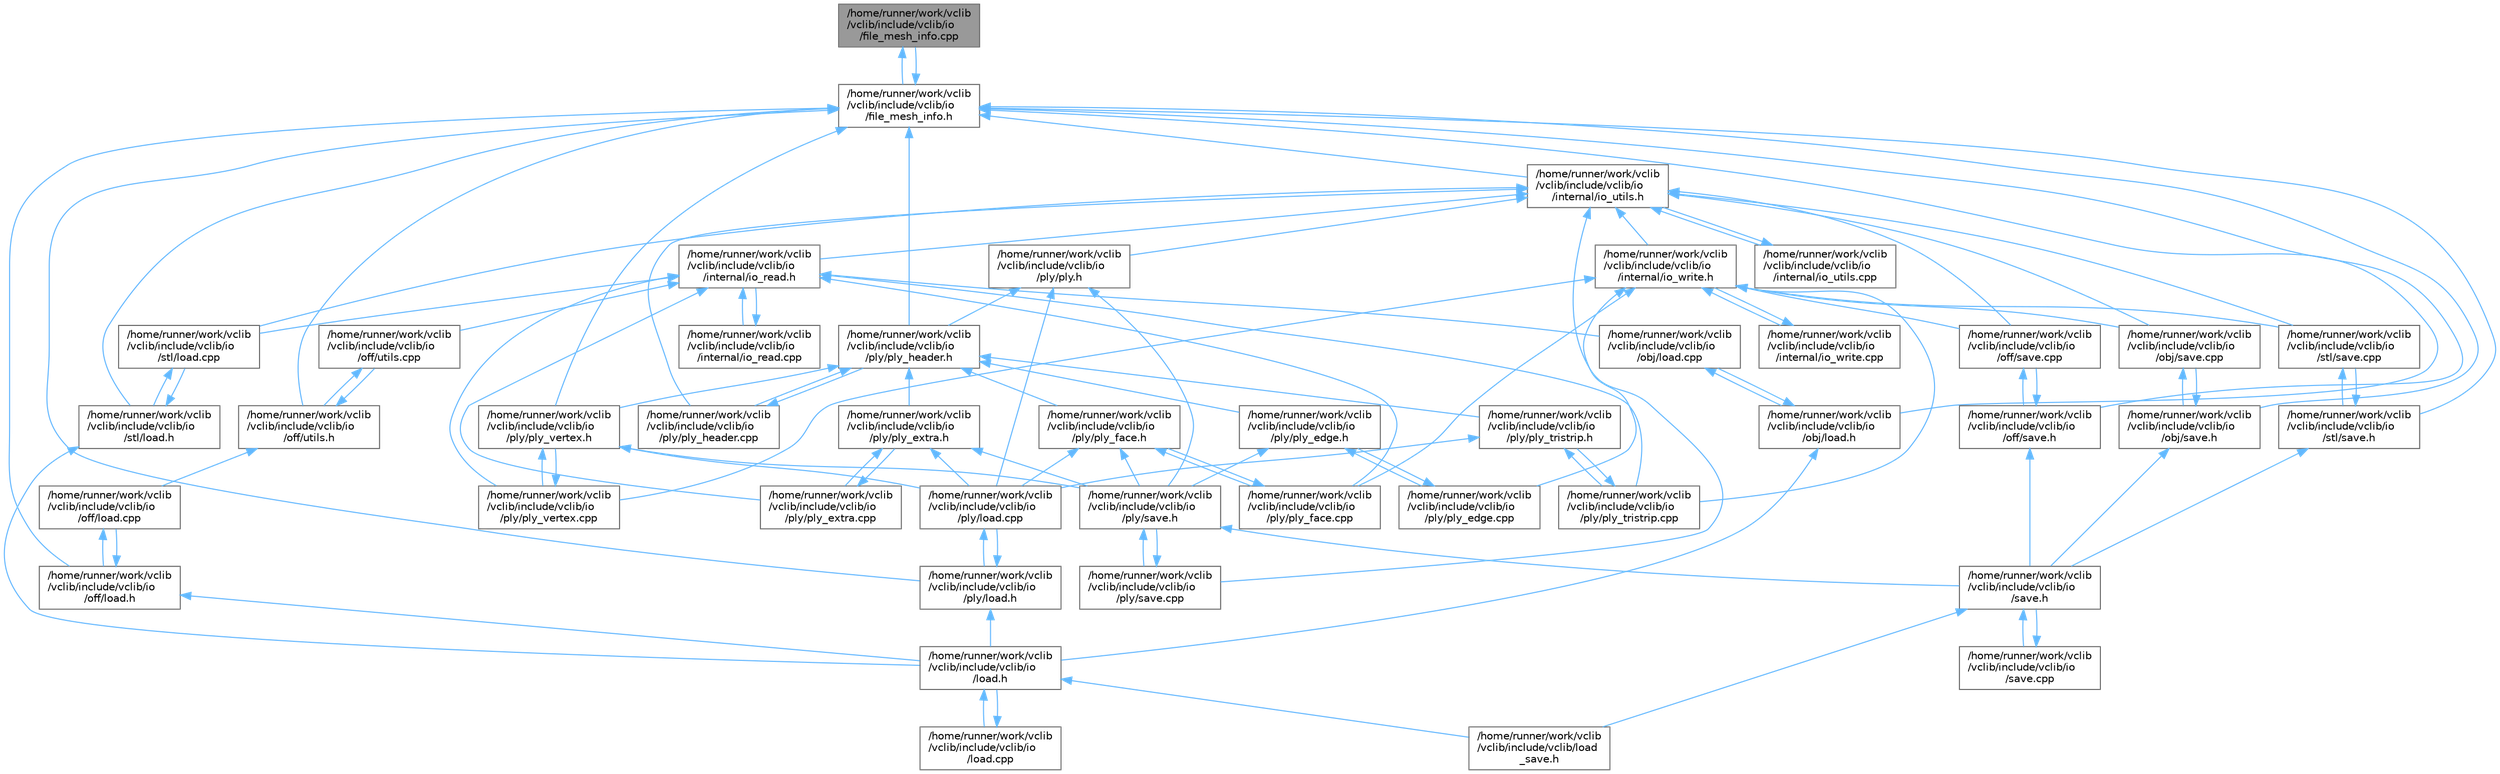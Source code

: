 digraph "/home/runner/work/vclib/vclib/include/vclib/io/file_mesh_info.cpp"
{
 // LATEX_PDF_SIZE
  bgcolor="transparent";
  edge [fontname=Helvetica,fontsize=10,labelfontname=Helvetica,labelfontsize=10];
  node [fontname=Helvetica,fontsize=10,shape=box,height=0.2,width=0.4];
  Node1 [label="/home/runner/work/vclib\l/vclib/include/vclib/io\l/file_mesh_info.cpp",height=0.2,width=0.4,color="gray40", fillcolor="grey60", style="filled", fontcolor="black",tooltip=" "];
  Node1 -> Node2 [dir="back",color="steelblue1",style="solid"];
  Node2 [label="/home/runner/work/vclib\l/vclib/include/vclib/io\l/file_mesh_info.h",height=0.2,width=0.4,color="grey40", fillcolor="white", style="filled",URL="$file__mesh__info_8h.html",tooltip=" "];
  Node2 -> Node1 [dir="back",color="steelblue1",style="solid"];
  Node2 -> Node3 [dir="back",color="steelblue1",style="solid"];
  Node3 [label="/home/runner/work/vclib\l/vclib/include/vclib/io\l/internal/io_utils.h",height=0.2,width=0.4,color="grey40", fillcolor="white", style="filled",URL="$io__utils_8h.html",tooltip=" "];
  Node3 -> Node4 [dir="back",color="steelblue1",style="solid"];
  Node4 [label="/home/runner/work/vclib\l/vclib/include/vclib/io\l/internal/io_read.h",height=0.2,width=0.4,color="grey40", fillcolor="white", style="filled",URL="$io__read_8h.html",tooltip=" "];
  Node4 -> Node5 [dir="back",color="steelblue1",style="solid"];
  Node5 [label="/home/runner/work/vclib\l/vclib/include/vclib/io\l/internal/io_read.cpp",height=0.2,width=0.4,color="grey40", fillcolor="white", style="filled",URL="$io__read_8cpp.html",tooltip=" "];
  Node5 -> Node4 [dir="back",color="steelblue1",style="solid"];
  Node4 -> Node6 [dir="back",color="steelblue1",style="solid"];
  Node6 [label="/home/runner/work/vclib\l/vclib/include/vclib/io\l/obj/load.cpp",height=0.2,width=0.4,color="grey40", fillcolor="white", style="filled",URL="$obj_2load_8cpp.html",tooltip=" "];
  Node6 -> Node7 [dir="back",color="steelblue1",style="solid"];
  Node7 [label="/home/runner/work/vclib\l/vclib/include/vclib/io\l/obj/load.h",height=0.2,width=0.4,color="grey40", fillcolor="white", style="filled",URL="$obj_2load_8h.html",tooltip=" "];
  Node7 -> Node8 [dir="back",color="steelblue1",style="solid"];
  Node8 [label="/home/runner/work/vclib\l/vclib/include/vclib/io\l/load.h",height=0.2,width=0.4,color="grey40", fillcolor="white", style="filled",URL="$load_8h.html",tooltip=" "];
  Node8 -> Node9 [dir="back",color="steelblue1",style="solid"];
  Node9 [label="/home/runner/work/vclib\l/vclib/include/vclib/io\l/load.cpp",height=0.2,width=0.4,color="grey40", fillcolor="white", style="filled",URL="$load_8cpp.html",tooltip=" "];
  Node9 -> Node8 [dir="back",color="steelblue1",style="solid"];
  Node8 -> Node10 [dir="back",color="steelblue1",style="solid"];
  Node10 [label="/home/runner/work/vclib\l/vclib/include/vclib/load\l_save.h",height=0.2,width=0.4,color="grey40", fillcolor="white", style="filled",URL="$load__save_8h.html",tooltip=" "];
  Node7 -> Node6 [dir="back",color="steelblue1",style="solid"];
  Node4 -> Node11 [dir="back",color="steelblue1",style="solid"];
  Node11 [label="/home/runner/work/vclib\l/vclib/include/vclib/io\l/off/utils.cpp",height=0.2,width=0.4,color="grey40", fillcolor="white", style="filled",URL="$utils_8cpp.html",tooltip=" "];
  Node11 -> Node12 [dir="back",color="steelblue1",style="solid"];
  Node12 [label="/home/runner/work/vclib\l/vclib/include/vclib/io\l/off/utils.h",height=0.2,width=0.4,color="grey40", fillcolor="white", style="filled",URL="$utils_8h.html",tooltip=" "];
  Node12 -> Node13 [dir="back",color="steelblue1",style="solid"];
  Node13 [label="/home/runner/work/vclib\l/vclib/include/vclib/io\l/off/load.cpp",height=0.2,width=0.4,color="grey40", fillcolor="white", style="filled",URL="$off_2load_8cpp.html",tooltip=" "];
  Node13 -> Node14 [dir="back",color="steelblue1",style="solid"];
  Node14 [label="/home/runner/work/vclib\l/vclib/include/vclib/io\l/off/load.h",height=0.2,width=0.4,color="grey40", fillcolor="white", style="filled",URL="$off_2load_8h.html",tooltip=" "];
  Node14 -> Node8 [dir="back",color="steelblue1",style="solid"];
  Node14 -> Node13 [dir="back",color="steelblue1",style="solid"];
  Node12 -> Node11 [dir="back",color="steelblue1",style="solid"];
  Node4 -> Node15 [dir="back",color="steelblue1",style="solid"];
  Node15 [label="/home/runner/work/vclib\l/vclib/include/vclib/io\l/ply/ply_extra.cpp",height=0.2,width=0.4,color="grey40", fillcolor="white", style="filled",URL="$ply__extra_8cpp.html",tooltip=" "];
  Node15 -> Node16 [dir="back",color="steelblue1",style="solid"];
  Node16 [label="/home/runner/work/vclib\l/vclib/include/vclib/io\l/ply/ply_extra.h",height=0.2,width=0.4,color="grey40", fillcolor="white", style="filled",URL="$ply__extra_8h.html",tooltip=" "];
  Node16 -> Node17 [dir="back",color="steelblue1",style="solid"];
  Node17 [label="/home/runner/work/vclib\l/vclib/include/vclib/io\l/ply/load.cpp",height=0.2,width=0.4,color="grey40", fillcolor="white", style="filled",URL="$ply_2load_8cpp.html",tooltip=" "];
  Node17 -> Node18 [dir="back",color="steelblue1",style="solid"];
  Node18 [label="/home/runner/work/vclib\l/vclib/include/vclib/io\l/ply/load.h",height=0.2,width=0.4,color="grey40", fillcolor="white", style="filled",URL="$ply_2load_8h.html",tooltip=" "];
  Node18 -> Node8 [dir="back",color="steelblue1",style="solid"];
  Node18 -> Node17 [dir="back",color="steelblue1",style="solid"];
  Node16 -> Node15 [dir="back",color="steelblue1",style="solid"];
  Node16 -> Node19 [dir="back",color="steelblue1",style="solid"];
  Node19 [label="/home/runner/work/vclib\l/vclib/include/vclib/io\l/ply/save.h",height=0.2,width=0.4,color="grey40", fillcolor="white", style="filled",URL="$ply_2save_8h.html",tooltip=" "];
  Node19 -> Node20 [dir="back",color="steelblue1",style="solid"];
  Node20 [label="/home/runner/work/vclib\l/vclib/include/vclib/io\l/ply/save.cpp",height=0.2,width=0.4,color="grey40", fillcolor="white", style="filled",URL="$ply_2save_8cpp.html",tooltip=" "];
  Node20 -> Node19 [dir="back",color="steelblue1",style="solid"];
  Node19 -> Node21 [dir="back",color="steelblue1",style="solid"];
  Node21 [label="/home/runner/work/vclib\l/vclib/include/vclib/io\l/save.h",height=0.2,width=0.4,color="grey40", fillcolor="white", style="filled",URL="$save_8h.html",tooltip=" "];
  Node21 -> Node22 [dir="back",color="steelblue1",style="solid"];
  Node22 [label="/home/runner/work/vclib\l/vclib/include/vclib/io\l/save.cpp",height=0.2,width=0.4,color="grey40", fillcolor="white", style="filled",URL="$save_8cpp.html",tooltip=" "];
  Node22 -> Node21 [dir="back",color="steelblue1",style="solid"];
  Node21 -> Node10 [dir="back",color="steelblue1",style="solid"];
  Node4 -> Node23 [dir="back",color="steelblue1",style="solid"];
  Node23 [label="/home/runner/work/vclib\l/vclib/include/vclib/io\l/ply/ply_face.cpp",height=0.2,width=0.4,color="grey40", fillcolor="white", style="filled",URL="$ply__face_8cpp.html",tooltip=" "];
  Node23 -> Node24 [dir="back",color="steelblue1",style="solid"];
  Node24 [label="/home/runner/work/vclib\l/vclib/include/vclib/io\l/ply/ply_face.h",height=0.2,width=0.4,color="grey40", fillcolor="white", style="filled",URL="$ply__face_8h.html",tooltip=" "];
  Node24 -> Node17 [dir="back",color="steelblue1",style="solid"];
  Node24 -> Node23 [dir="back",color="steelblue1",style="solid"];
  Node24 -> Node19 [dir="back",color="steelblue1",style="solid"];
  Node4 -> Node25 [dir="back",color="steelblue1",style="solid"];
  Node25 [label="/home/runner/work/vclib\l/vclib/include/vclib/io\l/ply/ply_tristrip.cpp",height=0.2,width=0.4,color="grey40", fillcolor="white", style="filled",URL="$ply__tristrip_8cpp.html",tooltip=" "];
  Node25 -> Node26 [dir="back",color="steelblue1",style="solid"];
  Node26 [label="/home/runner/work/vclib\l/vclib/include/vclib/io\l/ply/ply_tristrip.h",height=0.2,width=0.4,color="grey40", fillcolor="white", style="filled",URL="$ply__tristrip_8h.html",tooltip=" "];
  Node26 -> Node17 [dir="back",color="steelblue1",style="solid"];
  Node26 -> Node25 [dir="back",color="steelblue1",style="solid"];
  Node4 -> Node27 [dir="back",color="steelblue1",style="solid"];
  Node27 [label="/home/runner/work/vclib\l/vclib/include/vclib/io\l/ply/ply_vertex.cpp",height=0.2,width=0.4,color="grey40", fillcolor="white", style="filled",URL="$ply__vertex_8cpp.html",tooltip=" "];
  Node27 -> Node28 [dir="back",color="steelblue1",style="solid"];
  Node28 [label="/home/runner/work/vclib\l/vclib/include/vclib/io\l/ply/ply_vertex.h",height=0.2,width=0.4,color="grey40", fillcolor="white", style="filled",URL="$ply__vertex_8h.html",tooltip=" "];
  Node28 -> Node17 [dir="back",color="steelblue1",style="solid"];
  Node28 -> Node27 [dir="back",color="steelblue1",style="solid"];
  Node28 -> Node19 [dir="back",color="steelblue1",style="solid"];
  Node4 -> Node29 [dir="back",color="steelblue1",style="solid"];
  Node29 [label="/home/runner/work/vclib\l/vclib/include/vclib/io\l/stl/load.cpp",height=0.2,width=0.4,color="grey40", fillcolor="white", style="filled",URL="$stl_2load_8cpp.html",tooltip=" "];
  Node29 -> Node30 [dir="back",color="steelblue1",style="solid"];
  Node30 [label="/home/runner/work/vclib\l/vclib/include/vclib/io\l/stl/load.h",height=0.2,width=0.4,color="grey40", fillcolor="white", style="filled",URL="$stl_2load_8h.html",tooltip=" "];
  Node30 -> Node8 [dir="back",color="steelblue1",style="solid"];
  Node30 -> Node29 [dir="back",color="steelblue1",style="solid"];
  Node3 -> Node31 [dir="back",color="steelblue1",style="solid"];
  Node31 [label="/home/runner/work/vclib\l/vclib/include/vclib/io\l/internal/io_utils.cpp",height=0.2,width=0.4,color="grey40", fillcolor="white", style="filled",URL="$io__utils_8cpp.html",tooltip=" "];
  Node31 -> Node3 [dir="back",color="steelblue1",style="solid"];
  Node3 -> Node32 [dir="back",color="steelblue1",style="solid"];
  Node32 [label="/home/runner/work/vclib\l/vclib/include/vclib/io\l/internal/io_write.h",height=0.2,width=0.4,color="grey40", fillcolor="white", style="filled",URL="$io__write_8h.html",tooltip=" "];
  Node32 -> Node33 [dir="back",color="steelblue1",style="solid"];
  Node33 [label="/home/runner/work/vclib\l/vclib/include/vclib/io\l/internal/io_write.cpp",height=0.2,width=0.4,color="grey40", fillcolor="white", style="filled",URL="$io__write_8cpp.html",tooltip=" "];
  Node33 -> Node32 [dir="back",color="steelblue1",style="solid"];
  Node32 -> Node34 [dir="back",color="steelblue1",style="solid"];
  Node34 [label="/home/runner/work/vclib\l/vclib/include/vclib/io\l/obj/save.cpp",height=0.2,width=0.4,color="grey40", fillcolor="white", style="filled",URL="$obj_2save_8cpp.html",tooltip=" "];
  Node34 -> Node35 [dir="back",color="steelblue1",style="solid"];
  Node35 [label="/home/runner/work/vclib\l/vclib/include/vclib/io\l/obj/save.h",height=0.2,width=0.4,color="grey40", fillcolor="white", style="filled",URL="$obj_2save_8h.html",tooltip=" "];
  Node35 -> Node34 [dir="back",color="steelblue1",style="solid"];
  Node35 -> Node21 [dir="back",color="steelblue1",style="solid"];
  Node32 -> Node36 [dir="back",color="steelblue1",style="solid"];
  Node36 [label="/home/runner/work/vclib\l/vclib/include/vclib/io\l/off/save.cpp",height=0.2,width=0.4,color="grey40", fillcolor="white", style="filled",URL="$off_2save_8cpp.html",tooltip=" "];
  Node36 -> Node37 [dir="back",color="steelblue1",style="solid"];
  Node37 [label="/home/runner/work/vclib\l/vclib/include/vclib/io\l/off/save.h",height=0.2,width=0.4,color="grey40", fillcolor="white", style="filled",URL="$off_2save_8h.html",tooltip=" "];
  Node37 -> Node36 [dir="back",color="steelblue1",style="solid"];
  Node37 -> Node21 [dir="back",color="steelblue1",style="solid"];
  Node32 -> Node38 [dir="back",color="steelblue1",style="solid"];
  Node38 [label="/home/runner/work/vclib\l/vclib/include/vclib/io\l/ply/ply_edge.cpp",height=0.2,width=0.4,color="grey40", fillcolor="white", style="filled",URL="$ply__edge_8cpp.html",tooltip=" "];
  Node38 -> Node39 [dir="back",color="steelblue1",style="solid"];
  Node39 [label="/home/runner/work/vclib\l/vclib/include/vclib/io\l/ply/ply_edge.h",height=0.2,width=0.4,color="grey40", fillcolor="white", style="filled",URL="$ply__edge_8h.html",tooltip=" "];
  Node39 -> Node38 [dir="back",color="steelblue1",style="solid"];
  Node39 -> Node19 [dir="back",color="steelblue1",style="solid"];
  Node32 -> Node23 [dir="back",color="steelblue1",style="solid"];
  Node32 -> Node25 [dir="back",color="steelblue1",style="solid"];
  Node32 -> Node27 [dir="back",color="steelblue1",style="solid"];
  Node32 -> Node40 [dir="back",color="steelblue1",style="solid"];
  Node40 [label="/home/runner/work/vclib\l/vclib/include/vclib/io\l/stl/save.cpp",height=0.2,width=0.4,color="grey40", fillcolor="white", style="filled",URL="$stl_2save_8cpp.html",tooltip=" "];
  Node40 -> Node41 [dir="back",color="steelblue1",style="solid"];
  Node41 [label="/home/runner/work/vclib\l/vclib/include/vclib/io\l/stl/save.h",height=0.2,width=0.4,color="grey40", fillcolor="white", style="filled",URL="$stl_2save_8h.html",tooltip=" "];
  Node41 -> Node21 [dir="back",color="steelblue1",style="solid"];
  Node41 -> Node40 [dir="back",color="steelblue1",style="solid"];
  Node3 -> Node34 [dir="back",color="steelblue1",style="solid"];
  Node3 -> Node36 [dir="back",color="steelblue1",style="solid"];
  Node3 -> Node42 [dir="back",color="steelblue1",style="solid"];
  Node42 [label="/home/runner/work/vclib\l/vclib/include/vclib/io\l/ply/ply.h",height=0.2,width=0.4,color="grey40", fillcolor="white", style="filled",URL="$ply_8h.html",tooltip=" "];
  Node42 -> Node17 [dir="back",color="steelblue1",style="solid"];
  Node42 -> Node43 [dir="back",color="steelblue1",style="solid"];
  Node43 [label="/home/runner/work/vclib\l/vclib/include/vclib/io\l/ply/ply_header.h",height=0.2,width=0.4,color="grey40", fillcolor="white", style="filled",URL="$ply__header_8h.html",tooltip=" "];
  Node43 -> Node39 [dir="back",color="steelblue1",style="solid"];
  Node43 -> Node16 [dir="back",color="steelblue1",style="solid"];
  Node43 -> Node24 [dir="back",color="steelblue1",style="solid"];
  Node43 -> Node44 [dir="back",color="steelblue1",style="solid"];
  Node44 [label="/home/runner/work/vclib\l/vclib/include/vclib/io\l/ply/ply_header.cpp",height=0.2,width=0.4,color="grey40", fillcolor="white", style="filled",URL="$ply__header_8cpp.html",tooltip=" "];
  Node44 -> Node43 [dir="back",color="steelblue1",style="solid"];
  Node43 -> Node26 [dir="back",color="steelblue1",style="solid"];
  Node43 -> Node28 [dir="back",color="steelblue1",style="solid"];
  Node42 -> Node19 [dir="back",color="steelblue1",style="solid"];
  Node3 -> Node44 [dir="back",color="steelblue1",style="solid"];
  Node3 -> Node20 [dir="back",color="steelblue1",style="solid"];
  Node3 -> Node29 [dir="back",color="steelblue1",style="solid"];
  Node3 -> Node40 [dir="back",color="steelblue1",style="solid"];
  Node2 -> Node7 [dir="back",color="steelblue1",style="solid"];
  Node2 -> Node35 [dir="back",color="steelblue1",style="solid"];
  Node2 -> Node14 [dir="back",color="steelblue1",style="solid"];
  Node2 -> Node37 [dir="back",color="steelblue1",style="solid"];
  Node2 -> Node12 [dir="back",color="steelblue1",style="solid"];
  Node2 -> Node18 [dir="back",color="steelblue1",style="solid"];
  Node2 -> Node43 [dir="back",color="steelblue1",style="solid"];
  Node2 -> Node28 [dir="back",color="steelblue1",style="solid"];
  Node2 -> Node30 [dir="back",color="steelblue1",style="solid"];
  Node2 -> Node41 [dir="back",color="steelblue1",style="solid"];
}

